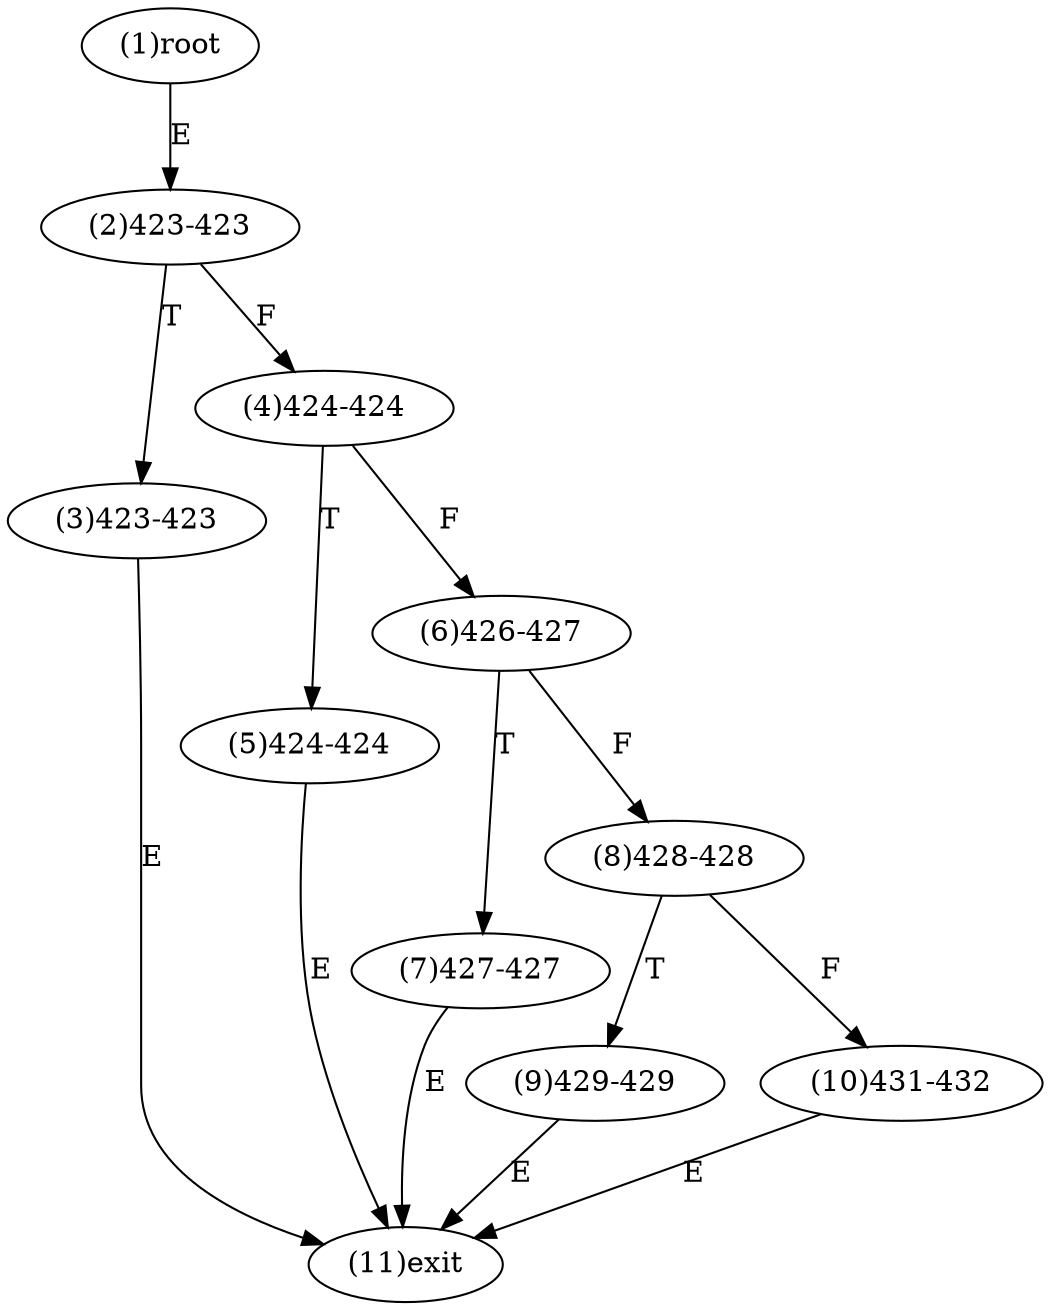 digraph "" { 
1[ label="(1)root"];
2[ label="(2)423-423"];
3[ label="(3)423-423"];
4[ label="(4)424-424"];
5[ label="(5)424-424"];
6[ label="(6)426-427"];
7[ label="(7)427-427"];
8[ label="(8)428-428"];
9[ label="(9)429-429"];
10[ label="(10)431-432"];
11[ label="(11)exit"];
1->2[ label="E"];
2->4[ label="F"];
2->3[ label="T"];
3->11[ label="E"];
4->6[ label="F"];
4->5[ label="T"];
5->11[ label="E"];
6->8[ label="F"];
6->7[ label="T"];
7->11[ label="E"];
8->10[ label="F"];
8->9[ label="T"];
9->11[ label="E"];
10->11[ label="E"];
}